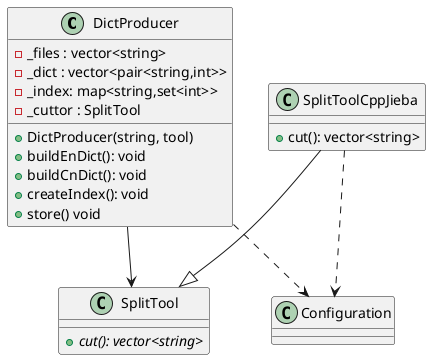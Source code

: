 @startuml dictionary
class DictProducer  {
	- _files : vector<string>
	- _dict : vector<pair<string,int>>
	- _index: map<string,set<int>>
	- _cuttor : SplitTool
	+ DictProducer(string, tool)
	+ buildEnDict(): void
	+ buildCnDict(): void
	+ createIndex(): void
	+ store() void
}

class SplitTool {
	+ {abstract}cut(): vector<string>
}

class SplitToolCppJieba {
	+ cut(): vector<string>
}

class Configuration {}

DictProducer --> SplitTool
DictProducer ..> Configuration 
SplitToolCppJieba --|> SplitTool
SplitToolCppJieba ..> Configuration
@enduml
